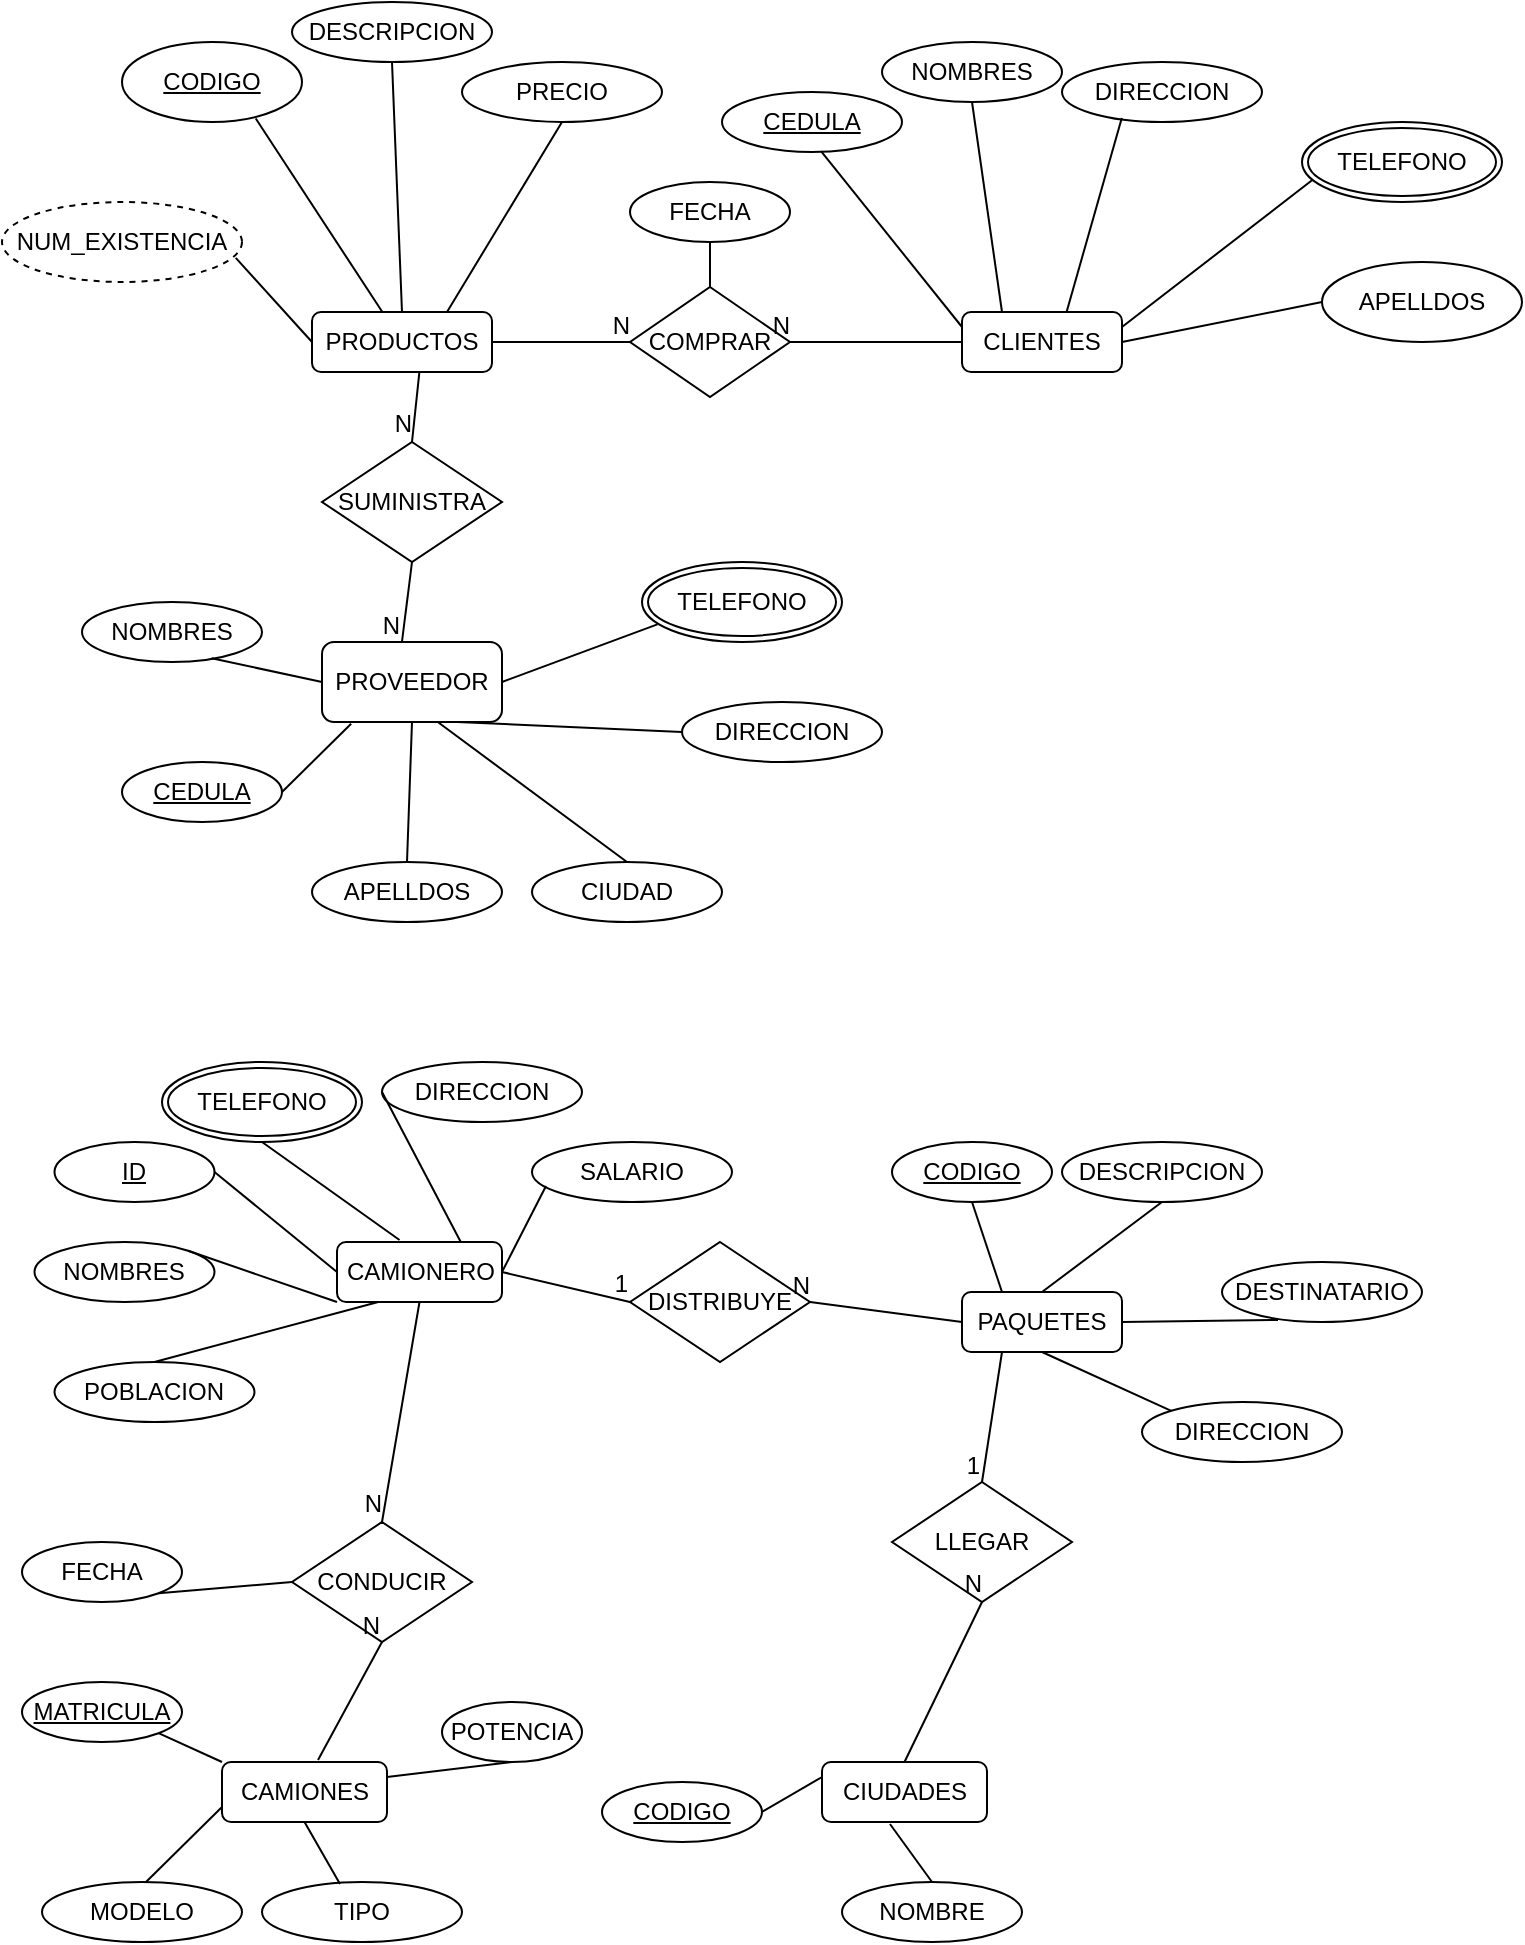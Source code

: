 <mxfile version="20.8.23" type="github">
  <diagram name="Página-1" id="rKSsnr4Ns5YOtNC94uGT">
    <mxGraphModel dx="993" dy="588" grid="1" gridSize="10" guides="1" tooltips="1" connect="1" arrows="1" fold="1" page="1" pageScale="1" pageWidth="827" pageHeight="1169" math="0" shadow="0">
      <root>
        <mxCell id="0" />
        <mxCell id="1" parent="0" />
        <mxCell id="ddoyZSRqwRdsarZSSn1j-1" value="PRODUCTOS" style="rounded=1;whiteSpace=wrap;html=1;" parent="1" vertex="1">
          <mxGeometry x="175" y="195" width="90" height="30" as="geometry" />
        </mxCell>
        <mxCell id="ddoyZSRqwRdsarZSSn1j-3" value="CODIGO" style="ellipse;whiteSpace=wrap;html=1;align=center;fontStyle=4;" parent="1" vertex="1">
          <mxGeometry x="80" y="60" width="90" height="40" as="geometry" />
        </mxCell>
        <mxCell id="ddoyZSRqwRdsarZSSn1j-6" value="DESCRIPCION" style="ellipse;whiteSpace=wrap;html=1;align=center;" parent="1" vertex="1">
          <mxGeometry x="165" y="40" width="100" height="30" as="geometry" />
        </mxCell>
        <mxCell id="ddoyZSRqwRdsarZSSn1j-7" value="PRECIO" style="ellipse;whiteSpace=wrap;html=1;align=center;" parent="1" vertex="1">
          <mxGeometry x="250" y="70" width="100" height="30" as="geometry" />
        </mxCell>
        <mxCell id="ddoyZSRqwRdsarZSSn1j-9" value="NUM_EXISTENCIA" style="ellipse;whiteSpace=wrap;html=1;align=center;dashed=1;" parent="1" vertex="1">
          <mxGeometry x="20" y="140" width="120" height="40" as="geometry" />
        </mxCell>
        <mxCell id="ddoyZSRqwRdsarZSSn1j-12" value="" style="endArrow=none;html=1;rounded=0;exitX=0.5;exitY=0;exitDx=0;exitDy=0;entryX=0.5;entryY=1;entryDx=0;entryDy=0;" parent="1" source="ddoyZSRqwRdsarZSSn1j-1" target="ddoyZSRqwRdsarZSSn1j-6" edge="1">
          <mxGeometry relative="1" as="geometry">
            <mxPoint x="290" y="110" as="sourcePoint" />
            <mxPoint x="450" y="110" as="targetPoint" />
          </mxGeometry>
        </mxCell>
        <mxCell id="ddoyZSRqwRdsarZSSn1j-16" value="" style="endArrow=none;html=1;rounded=0;entryX=0;entryY=0.5;entryDx=0;entryDy=0;exitX=0.974;exitY=0.698;exitDx=0;exitDy=0;exitPerimeter=0;" parent="1" source="ddoyZSRqwRdsarZSSn1j-9" target="ddoyZSRqwRdsarZSSn1j-1" edge="1">
          <mxGeometry relative="1" as="geometry">
            <mxPoint x="40" y="160" as="sourcePoint" />
            <mxPoint x="200" y="160" as="targetPoint" />
          </mxGeometry>
        </mxCell>
        <mxCell id="ddoyZSRqwRdsarZSSn1j-18" value="" style="endArrow=none;html=1;rounded=0;entryX=0.5;entryY=1;entryDx=0;entryDy=0;exitX=0.75;exitY=0;exitDx=0;exitDy=0;" parent="1" source="ddoyZSRqwRdsarZSSn1j-1" target="ddoyZSRqwRdsarZSSn1j-7" edge="1">
          <mxGeometry relative="1" as="geometry">
            <mxPoint x="280" y="130" as="sourcePoint" />
            <mxPoint x="440" y="130" as="targetPoint" />
          </mxGeometry>
        </mxCell>
        <mxCell id="ddoyZSRqwRdsarZSSn1j-19" value="CLIENTES" style="rounded=1;whiteSpace=wrap;html=1;" parent="1" vertex="1">
          <mxGeometry x="500" y="195" width="80" height="30" as="geometry" />
        </mxCell>
        <mxCell id="ddoyZSRqwRdsarZSSn1j-22" value="DIRECCION" style="ellipse;whiteSpace=wrap;html=1;align=center;" parent="1" vertex="1">
          <mxGeometry x="550" y="70" width="100" height="30" as="geometry" />
        </mxCell>
        <mxCell id="ddoyZSRqwRdsarZSSn1j-23" value="NOMBRES" style="ellipse;whiteSpace=wrap;html=1;align=center;" parent="1" vertex="1">
          <mxGeometry x="460" y="60" width="90" height="30" as="geometry" />
        </mxCell>
        <mxCell id="ddoyZSRqwRdsarZSSn1j-24" value="CEDULA" style="ellipse;whiteSpace=wrap;html=1;align=center;fontStyle=4;" parent="1" vertex="1">
          <mxGeometry x="380" y="85" width="90" height="30" as="geometry" />
        </mxCell>
        <mxCell id="ddoyZSRqwRdsarZSSn1j-25" value="APELLDOS" style="ellipse;whiteSpace=wrap;html=1;align=center;" parent="1" vertex="1">
          <mxGeometry x="680" y="170" width="100" height="40" as="geometry" />
        </mxCell>
        <mxCell id="ddoyZSRqwRdsarZSSn1j-27" value="" style="endArrow=none;html=1;rounded=0;entryX=0;entryY=0.25;entryDx=0;entryDy=0;exitX=0.55;exitY=0.987;exitDx=0;exitDy=0;exitPerimeter=0;" parent="1" source="ddoyZSRqwRdsarZSSn1j-24" target="ddoyZSRqwRdsarZSSn1j-19" edge="1">
          <mxGeometry relative="1" as="geometry">
            <mxPoint x="410" y="110" as="sourcePoint" />
            <mxPoint x="570" y="110" as="targetPoint" />
          </mxGeometry>
        </mxCell>
        <mxCell id="ddoyZSRqwRdsarZSSn1j-28" value="" style="endArrow=none;html=1;rounded=0;entryX=0.5;entryY=1;entryDx=0;entryDy=0;exitX=0.25;exitY=0;exitDx=0;exitDy=0;" parent="1" source="ddoyZSRqwRdsarZSSn1j-19" target="ddoyZSRqwRdsarZSSn1j-23" edge="1">
          <mxGeometry relative="1" as="geometry">
            <mxPoint x="428" y="119" as="sourcePoint" />
            <mxPoint x="460" y="145" as="targetPoint" />
          </mxGeometry>
        </mxCell>
        <mxCell id="ddoyZSRqwRdsarZSSn1j-29" value="" style="endArrow=none;html=1;rounded=0;entryX=0;entryY=0.5;entryDx=0;entryDy=0;exitX=1;exitY=0.5;exitDx=0;exitDy=0;" parent="1" source="ddoyZSRqwRdsarZSSn1j-19" target="ddoyZSRqwRdsarZSSn1j-25" edge="1">
          <mxGeometry relative="1" as="geometry">
            <mxPoint x="570" y="164" as="sourcePoint" />
            <mxPoint x="602" y="190" as="targetPoint" />
          </mxGeometry>
        </mxCell>
        <mxCell id="ddoyZSRqwRdsarZSSn1j-30" value="" style="endArrow=none;html=1;rounded=0;entryX=0.655;entryY=-0.014;entryDx=0;entryDy=0;exitX=0.299;exitY=0.935;exitDx=0;exitDy=0;exitPerimeter=0;entryPerimeter=0;" parent="1" source="ddoyZSRqwRdsarZSSn1j-22" target="ddoyZSRqwRdsarZSSn1j-19" edge="1">
          <mxGeometry relative="1" as="geometry">
            <mxPoint x="600" y="70" as="sourcePoint" />
            <mxPoint x="632" y="96" as="targetPoint" />
          </mxGeometry>
        </mxCell>
        <mxCell id="ddoyZSRqwRdsarZSSn1j-32" value="" style="endArrow=none;html=1;rounded=0;entryX=0.063;entryY=0.703;entryDx=0;entryDy=0;exitX=1;exitY=0.25;exitDx=0;exitDy=0;entryPerimeter=0;" parent="1" source="ddoyZSRqwRdsarZSSn1j-19" target="ddoyZSRqwRdsarZSSn1j-47" edge="1">
          <mxGeometry relative="1" as="geometry">
            <mxPoint x="570" y="130" as="sourcePoint" />
            <mxPoint x="685.0" y="130" as="targetPoint" />
          </mxGeometry>
        </mxCell>
        <mxCell id="ddoyZSRqwRdsarZSSn1j-33" value="COMPRAR" style="shape=rhombus;perimeter=rhombusPerimeter;whiteSpace=wrap;html=1;align=center;" parent="1" vertex="1">
          <mxGeometry x="334" y="182.5" width="80" height="55" as="geometry" />
        </mxCell>
        <mxCell id="ddoyZSRqwRdsarZSSn1j-34" value="" style="endArrow=none;html=1;rounded=0;exitX=0.743;exitY=0.957;exitDx=0;exitDy=0;exitPerimeter=0;" parent="1" source="ddoyZSRqwRdsarZSSn1j-3" target="ddoyZSRqwRdsarZSSn1j-1" edge="1">
          <mxGeometry relative="1" as="geometry">
            <mxPoint x="135" y="80" as="sourcePoint" />
            <mxPoint x="295" y="80" as="targetPoint" />
          </mxGeometry>
        </mxCell>
        <mxCell id="ddoyZSRqwRdsarZSSn1j-41" value="" style="endArrow=none;html=1;rounded=0;exitX=0;exitY=0.5;exitDx=0;exitDy=0;entryX=1;entryY=0.5;entryDx=0;entryDy=0;" parent="1" source="ddoyZSRqwRdsarZSSn1j-19" target="ddoyZSRqwRdsarZSSn1j-33" edge="1">
          <mxGeometry relative="1" as="geometry">
            <mxPoint x="350" y="220" as="sourcePoint" />
            <mxPoint x="510" y="220" as="targetPoint" />
          </mxGeometry>
        </mxCell>
        <mxCell id="ddoyZSRqwRdsarZSSn1j-42" value="N" style="resizable=0;html=1;align=right;verticalAlign=bottom;" parent="ddoyZSRqwRdsarZSSn1j-41" connectable="0" vertex="1">
          <mxGeometry x="1" relative="1" as="geometry" />
        </mxCell>
        <mxCell id="ddoyZSRqwRdsarZSSn1j-43" value="" style="endArrow=none;html=1;rounded=0;entryX=0;entryY=0.5;entryDx=0;entryDy=0;exitX=1;exitY=0.5;exitDx=0;exitDy=0;" parent="1" source="ddoyZSRqwRdsarZSSn1j-1" target="ddoyZSRqwRdsarZSSn1j-33" edge="1">
          <mxGeometry relative="1" as="geometry">
            <mxPoint x="270" y="180" as="sourcePoint" />
            <mxPoint x="400" y="184.66" as="targetPoint" />
          </mxGeometry>
        </mxCell>
        <mxCell id="ddoyZSRqwRdsarZSSn1j-44" value="N" style="resizable=0;html=1;align=right;verticalAlign=bottom;" parent="ddoyZSRqwRdsarZSSn1j-43" connectable="0" vertex="1">
          <mxGeometry x="1" relative="1" as="geometry" />
        </mxCell>
        <mxCell id="ddoyZSRqwRdsarZSSn1j-46" value="FECHA" style="ellipse;whiteSpace=wrap;html=1;align=center;" parent="1" vertex="1">
          <mxGeometry x="334" y="130" width="80" height="30" as="geometry" />
        </mxCell>
        <mxCell id="ddoyZSRqwRdsarZSSn1j-47" value="TELEFONO" style="ellipse;shape=doubleEllipse;margin=3;whiteSpace=wrap;html=1;align=center;" parent="1" vertex="1">
          <mxGeometry x="670" y="100" width="100" height="40" as="geometry" />
        </mxCell>
        <mxCell id="ddoyZSRqwRdsarZSSn1j-48" value="" style="endArrow=none;html=1;rounded=0;exitX=0.5;exitY=0;exitDx=0;exitDy=0;entryX=0.5;entryY=1;entryDx=0;entryDy=0;" parent="1" source="ddoyZSRqwRdsarZSSn1j-33" target="ddoyZSRqwRdsarZSSn1j-46" edge="1">
          <mxGeometry relative="1" as="geometry">
            <mxPoint x="373.66" y="310" as="sourcePoint" />
            <mxPoint x="374" y="169" as="targetPoint" />
          </mxGeometry>
        </mxCell>
        <mxCell id="ddoyZSRqwRdsarZSSn1j-49" value="PROVEEDOR" style="rounded=1;whiteSpace=wrap;html=1;" parent="1" vertex="1">
          <mxGeometry x="180" y="360" width="90" height="40" as="geometry" />
        </mxCell>
        <mxCell id="ddoyZSRqwRdsarZSSn1j-55" value="NOMBRES" style="ellipse;whiteSpace=wrap;html=1;align=center;" parent="1" vertex="1">
          <mxGeometry x="60" y="340" width="90" height="30" as="geometry" />
        </mxCell>
        <mxCell id="ddoyZSRqwRdsarZSSn1j-56" value="CEDULA" style="ellipse;whiteSpace=wrap;html=1;align=center;fontStyle=4;" parent="1" vertex="1">
          <mxGeometry x="80" y="420" width="80" height="30" as="geometry" />
        </mxCell>
        <mxCell id="ddoyZSRqwRdsarZSSn1j-57" value="APELLDOS" style="ellipse;whiteSpace=wrap;html=1;align=center;" parent="1" vertex="1">
          <mxGeometry x="175" y="470" width="95" height="30" as="geometry" />
        </mxCell>
        <mxCell id="ddoyZSRqwRdsarZSSn1j-58" value="DIRECCION" style="ellipse;whiteSpace=wrap;html=1;align=center;" parent="1" vertex="1">
          <mxGeometry x="360" y="390" width="100" height="30" as="geometry" />
        </mxCell>
        <mxCell id="ddoyZSRqwRdsarZSSn1j-59" value="TELEFONO" style="ellipse;shape=doubleEllipse;margin=3;whiteSpace=wrap;html=1;align=center;" parent="1" vertex="1">
          <mxGeometry x="340" y="320" width="100" height="40" as="geometry" />
        </mxCell>
        <mxCell id="ddoyZSRqwRdsarZSSn1j-60" value="CIUDAD" style="ellipse;whiteSpace=wrap;html=1;align=center;" parent="1" vertex="1">
          <mxGeometry x="285" y="470" width="95" height="30" as="geometry" />
        </mxCell>
        <mxCell id="ddoyZSRqwRdsarZSSn1j-72" value="" style="endArrow=none;html=1;rounded=0;exitX=1;exitY=0.5;exitDx=0;exitDy=0;entryX=0.162;entryY=1.022;entryDx=0;entryDy=0;entryPerimeter=0;" parent="1" source="ddoyZSRqwRdsarZSSn1j-56" target="ddoyZSRqwRdsarZSSn1j-49" edge="1">
          <mxGeometry relative="1" as="geometry">
            <mxPoint x="190" y="330" as="sourcePoint" />
            <mxPoint x="350" y="330" as="targetPoint" />
          </mxGeometry>
        </mxCell>
        <mxCell id="ddoyZSRqwRdsarZSSn1j-73" value="" style="endArrow=none;html=1;rounded=0;entryX=0;entryY=0.5;entryDx=0;entryDy=0;exitX=0.75;exitY=1;exitDx=0;exitDy=0;" parent="1" source="ddoyZSRqwRdsarZSSn1j-49" target="ddoyZSRqwRdsarZSSn1j-58" edge="1">
          <mxGeometry relative="1" as="geometry">
            <mxPoint x="334" y="354.66" as="sourcePoint" />
            <mxPoint x="494" y="354.66" as="targetPoint" />
          </mxGeometry>
        </mxCell>
        <mxCell id="ddoyZSRqwRdsarZSSn1j-79" value="" style="endArrow=none;html=1;rounded=0;exitX=0.72;exitY=0.937;exitDx=0;exitDy=0;entryX=0;entryY=0.5;entryDx=0;entryDy=0;exitPerimeter=0;" parent="1" source="ddoyZSRqwRdsarZSSn1j-55" target="ddoyZSRqwRdsarZSSn1j-49" edge="1">
          <mxGeometry relative="1" as="geometry">
            <mxPoint x="240" y="340" as="sourcePoint" />
            <mxPoint x="310" y="306" as="targetPoint" />
          </mxGeometry>
        </mxCell>
        <mxCell id="ddoyZSRqwRdsarZSSn1j-80" value="" style="endArrow=none;html=1;rounded=0;exitX=0.5;exitY=0;exitDx=0;exitDy=0;entryX=0.5;entryY=1;entryDx=0;entryDy=0;" parent="1" source="ddoyZSRqwRdsarZSSn1j-57" target="ddoyZSRqwRdsarZSSn1j-49" edge="1">
          <mxGeometry relative="1" as="geometry">
            <mxPoint x="296" y="400" as="sourcePoint" />
            <mxPoint x="366" y="366" as="targetPoint" />
          </mxGeometry>
        </mxCell>
        <mxCell id="ddoyZSRqwRdsarZSSn1j-81" value="" style="endArrow=none;html=1;rounded=0;exitX=0.5;exitY=0;exitDx=0;exitDy=0;entryX=0.645;entryY=1.004;entryDx=0;entryDy=0;entryPerimeter=0;" parent="1" source="ddoyZSRqwRdsarZSSn1j-60" target="ddoyZSRqwRdsarZSSn1j-49" edge="1">
          <mxGeometry relative="1" as="geometry">
            <mxPoint x="390" y="390" as="sourcePoint" />
            <mxPoint x="460" y="356" as="targetPoint" />
          </mxGeometry>
        </mxCell>
        <mxCell id="ddoyZSRqwRdsarZSSn1j-82" value="" style="endArrow=none;html=1;rounded=0;exitX=1;exitY=0.5;exitDx=0;exitDy=0;entryX=0.077;entryY=0.78;entryDx=0;entryDy=0;entryPerimeter=0;" parent="1" source="ddoyZSRqwRdsarZSSn1j-49" target="ddoyZSRqwRdsarZSSn1j-59" edge="1">
          <mxGeometry relative="1" as="geometry">
            <mxPoint x="400" y="314" as="sourcePoint" />
            <mxPoint x="450" y="310" as="targetPoint" />
          </mxGeometry>
        </mxCell>
        <mxCell id="ddoyZSRqwRdsarZSSn1j-83" value="SUMINISTRA" style="shape=rhombus;perimeter=rhombusPerimeter;whiteSpace=wrap;html=1;align=center;" parent="1" vertex="1">
          <mxGeometry x="180" y="260" width="90" height="60" as="geometry" />
        </mxCell>
        <mxCell id="ddoyZSRqwRdsarZSSn1j-84" value="" style="endArrow=none;html=1;rounded=0;entryX=0.5;entryY=0;entryDx=0;entryDy=0;exitX=0.597;exitY=0.989;exitDx=0;exitDy=0;exitPerimeter=0;" parent="1" source="ddoyZSRqwRdsarZSSn1j-1" target="ddoyZSRqwRdsarZSSn1j-83" edge="1">
          <mxGeometry relative="1" as="geometry">
            <mxPoint x="175" y="237.5" as="sourcePoint" />
            <mxPoint x="335" y="237.5" as="targetPoint" />
          </mxGeometry>
        </mxCell>
        <mxCell id="ddoyZSRqwRdsarZSSn1j-85" value="N" style="resizable=0;html=1;align=right;verticalAlign=bottom;" parent="ddoyZSRqwRdsarZSSn1j-84" connectable="0" vertex="1">
          <mxGeometry x="1" relative="1" as="geometry" />
        </mxCell>
        <mxCell id="ddoyZSRqwRdsarZSSn1j-88" value="" style="endArrow=none;html=1;rounded=0;exitX=0.5;exitY=1;exitDx=0;exitDy=0;entryX=0.444;entryY=0;entryDx=0;entryDy=0;entryPerimeter=0;" parent="1" source="ddoyZSRqwRdsarZSSn1j-83" target="ddoyZSRqwRdsarZSSn1j-49" edge="1">
          <mxGeometry relative="1" as="geometry">
            <mxPoint x="227" y="320" as="sourcePoint" />
            <mxPoint x="223" y="355" as="targetPoint" />
          </mxGeometry>
        </mxCell>
        <mxCell id="ddoyZSRqwRdsarZSSn1j-89" value="N" style="resizable=0;html=1;align=right;verticalAlign=bottom;" parent="ddoyZSRqwRdsarZSSn1j-88" connectable="0" vertex="1">
          <mxGeometry x="1" relative="1" as="geometry" />
        </mxCell>
        <mxCell id="ddoyZSRqwRdsarZSSn1j-90" value="CAMIONERO" style="rounded=1;whiteSpace=wrap;html=1;" parent="1" vertex="1">
          <mxGeometry x="187.5" y="660" width="82.5" height="30" as="geometry" />
        </mxCell>
        <mxCell id="ddoyZSRqwRdsarZSSn1j-91" value="NOMBRES" style="ellipse;whiteSpace=wrap;html=1;align=center;" parent="1" vertex="1">
          <mxGeometry x="36.25" y="660" width="90" height="30" as="geometry" />
        </mxCell>
        <mxCell id="ddoyZSRqwRdsarZSSn1j-92" value="TELEFONO" style="ellipse;shape=doubleEllipse;margin=3;whiteSpace=wrap;html=1;align=center;" parent="1" vertex="1">
          <mxGeometry x="100" y="570" width="100" height="40" as="geometry" />
        </mxCell>
        <mxCell id="ddoyZSRqwRdsarZSSn1j-93" value="DIRECCION" style="ellipse;whiteSpace=wrap;html=1;align=center;" parent="1" vertex="1">
          <mxGeometry x="210" y="570" width="100" height="30" as="geometry" />
        </mxCell>
        <mxCell id="ddoyZSRqwRdsarZSSn1j-94" value="SALARIO" style="ellipse;whiteSpace=wrap;html=1;align=center;" parent="1" vertex="1">
          <mxGeometry x="285" y="610" width="100" height="30" as="geometry" />
        </mxCell>
        <mxCell id="ddoyZSRqwRdsarZSSn1j-95" value="POBLACION" style="ellipse;whiteSpace=wrap;html=1;align=center;" parent="1" vertex="1">
          <mxGeometry x="46.25" y="720" width="100" height="30" as="geometry" />
        </mxCell>
        <mxCell id="ddoyZSRqwRdsarZSSn1j-96" value="PAQUETES" style="rounded=1;whiteSpace=wrap;html=1;" parent="1" vertex="1">
          <mxGeometry x="500" y="685" width="80" height="30" as="geometry" />
        </mxCell>
        <mxCell id="ddoyZSRqwRdsarZSSn1j-97" value="ID" style="ellipse;whiteSpace=wrap;html=1;align=center;fontStyle=4;" parent="1" vertex="1">
          <mxGeometry x="46.25" y="610" width="80" height="30" as="geometry" />
        </mxCell>
        <mxCell id="ddoyZSRqwRdsarZSSn1j-99" value="CODIGO" style="ellipse;whiteSpace=wrap;html=1;align=center;fontStyle=4;" parent="1" vertex="1">
          <mxGeometry x="465" y="610" width="80" height="30" as="geometry" />
        </mxCell>
        <mxCell id="ddoyZSRqwRdsarZSSn1j-100" value="DESCRIPCION" style="ellipse;whiteSpace=wrap;html=1;align=center;" parent="1" vertex="1">
          <mxGeometry x="550" y="610" width="100" height="30" as="geometry" />
        </mxCell>
        <mxCell id="ddoyZSRqwRdsarZSSn1j-101" value="DESTINATARIO" style="ellipse;whiteSpace=wrap;html=1;align=center;" parent="1" vertex="1">
          <mxGeometry x="630" y="670" width="100" height="30" as="geometry" />
        </mxCell>
        <mxCell id="ddoyZSRqwRdsarZSSn1j-102" value="DIRECCION" style="ellipse;whiteSpace=wrap;html=1;align=center;" parent="1" vertex="1">
          <mxGeometry x="590" y="740" width="100" height="30" as="geometry" />
        </mxCell>
        <mxCell id="ddoyZSRqwRdsarZSSn1j-103" value="" style="endArrow=none;html=1;rounded=0;exitX=0.379;exitY=-0.033;exitDx=0;exitDy=0;exitPerimeter=0;entryX=0.5;entryY=1;entryDx=0;entryDy=0;" parent="1" source="ddoyZSRqwRdsarZSSn1j-90" target="ddoyZSRqwRdsarZSSn1j-92" edge="1">
          <mxGeometry relative="1" as="geometry">
            <mxPoint x="199" y="700" as="sourcePoint" />
            <mxPoint x="200" y="630" as="targetPoint" />
          </mxGeometry>
        </mxCell>
        <mxCell id="ddoyZSRqwRdsarZSSn1j-105" value="" style="endArrow=none;html=1;rounded=0;entryX=0.25;entryY=1;entryDx=0;entryDy=0;exitX=0.5;exitY=0;exitDx=0;exitDy=0;" parent="1" source="ddoyZSRqwRdsarZSSn1j-95" target="ddoyZSRqwRdsarZSSn1j-90" edge="1">
          <mxGeometry relative="1" as="geometry">
            <mxPoint x="190" y="760" as="sourcePoint" />
            <mxPoint x="192" y="690" as="targetPoint" />
          </mxGeometry>
        </mxCell>
        <mxCell id="ddoyZSRqwRdsarZSSn1j-106" value="" style="endArrow=none;html=1;rounded=0;exitX=0.07;exitY=0.733;exitDx=0;exitDy=0;entryX=1;entryY=0.5;entryDx=0;entryDy=0;exitPerimeter=0;" parent="1" source="ddoyZSRqwRdsarZSSn1j-94" target="ddoyZSRqwRdsarZSSn1j-90" edge="1">
          <mxGeometry relative="1" as="geometry">
            <mxPoint x="254.25" y="760" as="sourcePoint" />
            <mxPoint x="256.25" y="690" as="targetPoint" />
          </mxGeometry>
        </mxCell>
        <mxCell id="ddoyZSRqwRdsarZSSn1j-107" value="" style="endArrow=none;html=1;rounded=0;exitX=0;exitY=0.5;exitDx=0;exitDy=0;entryX=0.75;entryY=0;entryDx=0;entryDy=0;" parent="1" source="ddoyZSRqwRdsarZSSn1j-93" target="ddoyZSRqwRdsarZSSn1j-90" edge="1">
          <mxGeometry relative="1" as="geometry">
            <mxPoint x="299" y="655" as="sourcePoint" />
            <mxPoint x="301" y="585" as="targetPoint" />
          </mxGeometry>
        </mxCell>
        <mxCell id="ddoyZSRqwRdsarZSSn1j-108" value="" style="endArrow=none;html=1;rounded=0;exitX=0;exitY=0.5;exitDx=0;exitDy=0;entryX=1;entryY=0.5;entryDx=0;entryDy=0;" parent="1" source="ddoyZSRqwRdsarZSSn1j-90" target="ddoyZSRqwRdsarZSSn1j-97" edge="1">
          <mxGeometry relative="1" as="geometry">
            <mxPoint x="150" y="690" as="sourcePoint" />
            <mxPoint x="152" y="620" as="targetPoint" />
          </mxGeometry>
        </mxCell>
        <mxCell id="ddoyZSRqwRdsarZSSn1j-109" value="" style="endArrow=none;html=1;rounded=0;exitX=1;exitY=0;exitDx=0;exitDy=0;entryX=0;entryY=1;entryDx=0;entryDy=0;" parent="1" source="ddoyZSRqwRdsarZSSn1j-91" target="ddoyZSRqwRdsarZSSn1j-90" edge="1">
          <mxGeometry relative="1" as="geometry">
            <mxPoint x="150" y="700" as="sourcePoint" />
            <mxPoint x="152" y="630" as="targetPoint" />
          </mxGeometry>
        </mxCell>
        <mxCell id="ddoyZSRqwRdsarZSSn1j-110" value="" style="endArrow=none;html=1;rounded=0;exitX=0.5;exitY=1;exitDx=0;exitDy=0;entryX=0;entryY=0;entryDx=0;entryDy=0;" parent="1" source="ddoyZSRqwRdsarZSSn1j-96" target="ddoyZSRqwRdsarZSSn1j-102" edge="1">
          <mxGeometry relative="1" as="geometry">
            <mxPoint x="568" y="710" as="sourcePoint" />
            <mxPoint x="520" y="745" as="targetPoint" />
          </mxGeometry>
        </mxCell>
        <mxCell id="ddoyZSRqwRdsarZSSn1j-111" value="" style="endArrow=none;html=1;rounded=0;exitX=0.5;exitY=1;exitDx=0;exitDy=0;entryX=0.5;entryY=0;entryDx=0;entryDy=0;" parent="1" source="ddoyZSRqwRdsarZSSn1j-100" target="ddoyZSRqwRdsarZSSn1j-96" edge="1">
          <mxGeometry relative="1" as="geometry">
            <mxPoint x="598" y="647.5" as="sourcePoint" />
            <mxPoint x="550" y="682.5" as="targetPoint" />
          </mxGeometry>
        </mxCell>
        <mxCell id="ddoyZSRqwRdsarZSSn1j-112" value="" style="endArrow=none;html=1;rounded=0;entryX=1;entryY=0.5;entryDx=0;entryDy=0;exitX=0.28;exitY=0.967;exitDx=0;exitDy=0;exitPerimeter=0;" parent="1" source="ddoyZSRqwRdsarZSSn1j-101" target="ddoyZSRqwRdsarZSSn1j-96" edge="1">
          <mxGeometry relative="1" as="geometry">
            <mxPoint x="648" y="675" as="sourcePoint" />
            <mxPoint x="500" y="735" as="targetPoint" />
          </mxGeometry>
        </mxCell>
        <mxCell id="ddoyZSRqwRdsarZSSn1j-113" value="" style="endArrow=none;html=1;rounded=0;exitX=0.5;exitY=1;exitDx=0;exitDy=0;entryX=0.25;entryY=0;entryDx=0;entryDy=0;" parent="1" source="ddoyZSRqwRdsarZSSn1j-99" target="ddoyZSRqwRdsarZSSn1j-96" edge="1">
          <mxGeometry relative="1" as="geometry">
            <mxPoint x="350" y="652.5" as="sourcePoint" />
            <mxPoint x="530" y="697.5" as="targetPoint" />
          </mxGeometry>
        </mxCell>
        <mxCell id="ddoyZSRqwRdsarZSSn1j-114" value="DISTRIBUYE" style="shape=rhombus;perimeter=rhombusPerimeter;whiteSpace=wrap;html=1;align=center;" parent="1" vertex="1">
          <mxGeometry x="334" y="660" width="90" height="60" as="geometry" />
        </mxCell>
        <mxCell id="ddoyZSRqwRdsarZSSn1j-115" value="" style="endArrow=none;html=1;rounded=0;exitX=0;exitY=0.5;exitDx=0;exitDy=0;entryX=1;entryY=0.5;entryDx=0;entryDy=0;" parent="1" source="ddoyZSRqwRdsarZSSn1j-96" target="ddoyZSRqwRdsarZSSn1j-114" edge="1">
          <mxGeometry relative="1" as="geometry">
            <mxPoint x="500" y="700" as="sourcePoint" />
            <mxPoint x="420" y="760" as="targetPoint" />
            <Array as="points" />
          </mxGeometry>
        </mxCell>
        <mxCell id="ddoyZSRqwRdsarZSSn1j-116" value="N" style="resizable=0;html=1;align=right;verticalAlign=bottom;" parent="ddoyZSRqwRdsarZSSn1j-115" connectable="0" vertex="1">
          <mxGeometry x="1" relative="1" as="geometry" />
        </mxCell>
        <mxCell id="ddoyZSRqwRdsarZSSn1j-117" value="" style="endArrow=none;html=1;rounded=0;exitX=1;exitY=0.5;exitDx=0;exitDy=0;entryX=0;entryY=0.5;entryDx=0;entryDy=0;" parent="1" source="ddoyZSRqwRdsarZSSn1j-90" target="ddoyZSRqwRdsarZSSn1j-114" edge="1">
          <mxGeometry relative="1" as="geometry">
            <mxPoint x="350" y="690" as="sourcePoint" />
            <mxPoint x="320" y="740" as="targetPoint" />
          </mxGeometry>
        </mxCell>
        <mxCell id="ddoyZSRqwRdsarZSSn1j-118" value="1" style="resizable=0;html=1;align=right;verticalAlign=bottom;" parent="ddoyZSRqwRdsarZSSn1j-117" connectable="0" vertex="1">
          <mxGeometry x="1" relative="1" as="geometry" />
        </mxCell>
        <mxCell id="ddoyZSRqwRdsarZSSn1j-120" value="CIUDADES" style="rounded=1;whiteSpace=wrap;html=1;" parent="1" vertex="1">
          <mxGeometry x="430" y="920" width="82.5" height="30" as="geometry" />
        </mxCell>
        <mxCell id="ddoyZSRqwRdsarZSSn1j-121" value="CODIGO" style="ellipse;whiteSpace=wrap;html=1;align=center;fontStyle=4;" parent="1" vertex="1">
          <mxGeometry x="320" y="930" width="80" height="30" as="geometry" />
        </mxCell>
        <mxCell id="ddoyZSRqwRdsarZSSn1j-122" value="NOMBRE" style="ellipse;whiteSpace=wrap;html=1;align=center;" parent="1" vertex="1">
          <mxGeometry x="440" y="980" width="90" height="30" as="geometry" />
        </mxCell>
        <mxCell id="ddoyZSRqwRdsarZSSn1j-123" value="" style="endArrow=none;html=1;rounded=0;entryX=0;entryY=0.25;entryDx=0;entryDy=0;exitX=1;exitY=0.5;exitDx=0;exitDy=0;" parent="1" source="ddoyZSRqwRdsarZSSn1j-121" target="ddoyZSRqwRdsarZSSn1j-120" edge="1">
          <mxGeometry relative="1" as="geometry">
            <mxPoint x="390" y="890" as="sourcePoint" />
            <mxPoint x="470" y="900" as="targetPoint" />
          </mxGeometry>
        </mxCell>
        <mxCell id="ddoyZSRqwRdsarZSSn1j-124" value="" style="endArrow=none;html=1;rounded=0;entryX=0.5;entryY=0;entryDx=0;entryDy=0;exitX=0.412;exitY=1.033;exitDx=0;exitDy=0;exitPerimeter=0;" parent="1" source="ddoyZSRqwRdsarZSSn1j-120" target="ddoyZSRqwRdsarZSSn1j-122" edge="1">
          <mxGeometry relative="1" as="geometry">
            <mxPoint x="500" y="890" as="sourcePoint" />
            <mxPoint x="539" y="960" as="targetPoint" />
          </mxGeometry>
        </mxCell>
        <mxCell id="ddoyZSRqwRdsarZSSn1j-126" value="LLEGAR" style="shape=rhombus;perimeter=rhombusPerimeter;whiteSpace=wrap;html=1;align=center;" parent="1" vertex="1">
          <mxGeometry x="465" y="780" width="90" height="60" as="geometry" />
        </mxCell>
        <mxCell id="ddoyZSRqwRdsarZSSn1j-127" value="" style="endArrow=none;html=1;rounded=0;exitX=0.25;exitY=1;exitDx=0;exitDy=0;entryX=0.5;entryY=0;entryDx=0;entryDy=0;" parent="1" source="ddoyZSRqwRdsarZSSn1j-96" target="ddoyZSRqwRdsarZSSn1j-126" edge="1">
          <mxGeometry relative="1" as="geometry">
            <mxPoint x="455" y="780" as="sourcePoint" />
            <mxPoint x="515" y="780" as="targetPoint" />
          </mxGeometry>
        </mxCell>
        <mxCell id="ddoyZSRqwRdsarZSSn1j-128" value="1" style="resizable=0;html=1;align=right;verticalAlign=bottom;" parent="ddoyZSRqwRdsarZSSn1j-127" connectable="0" vertex="1">
          <mxGeometry x="1" relative="1" as="geometry" />
        </mxCell>
        <mxCell id="ddoyZSRqwRdsarZSSn1j-129" value="" style="endArrow=none;html=1;rounded=0;exitX=0.5;exitY=0;exitDx=0;exitDy=0;entryX=0.5;entryY=1;entryDx=0;entryDy=0;" parent="1" source="ddoyZSRqwRdsarZSSn1j-120" target="ddoyZSRqwRdsarZSSn1j-126" edge="1">
          <mxGeometry relative="1" as="geometry">
            <mxPoint x="450" y="883" as="sourcePoint" />
            <mxPoint x="410" y="800" as="targetPoint" />
            <Array as="points" />
          </mxGeometry>
        </mxCell>
        <mxCell id="ddoyZSRqwRdsarZSSn1j-130" value="N" style="resizable=0;html=1;align=right;verticalAlign=bottom;" parent="ddoyZSRqwRdsarZSSn1j-129" connectable="0" vertex="1">
          <mxGeometry x="1" relative="1" as="geometry" />
        </mxCell>
        <mxCell id="ddoyZSRqwRdsarZSSn1j-131" value="CAMIONES" style="rounded=1;whiteSpace=wrap;html=1;" parent="1" vertex="1">
          <mxGeometry x="130" y="920" width="82.5" height="30" as="geometry" />
        </mxCell>
        <mxCell id="ddoyZSRqwRdsarZSSn1j-132" value="MATRICULA" style="ellipse;whiteSpace=wrap;html=1;align=center;fontStyle=4;" parent="1" vertex="1">
          <mxGeometry x="30" y="880" width="80" height="30" as="geometry" />
        </mxCell>
        <mxCell id="ddoyZSRqwRdsarZSSn1j-133" value="MODELO" style="ellipse;whiteSpace=wrap;html=1;align=center;" parent="1" vertex="1">
          <mxGeometry x="40" y="980" width="100" height="30" as="geometry" />
        </mxCell>
        <mxCell id="ddoyZSRqwRdsarZSSn1j-134" value="TIPO" style="ellipse;whiteSpace=wrap;html=1;align=center;" parent="1" vertex="1">
          <mxGeometry x="150" y="980" width="100" height="30" as="geometry" />
        </mxCell>
        <mxCell id="ddoyZSRqwRdsarZSSn1j-135" value="POTENCIA" style="ellipse;whiteSpace=wrap;html=1;align=center;" parent="1" vertex="1">
          <mxGeometry x="240" y="890" width="70" height="30" as="geometry" />
        </mxCell>
        <mxCell id="ddoyZSRqwRdsarZSSn1j-136" value="" style="endArrow=none;html=1;rounded=0;entryX=0.5;entryY=1;entryDx=0;entryDy=0;exitX=0.39;exitY=0.033;exitDx=0;exitDy=0;exitPerimeter=0;" parent="1" source="ddoyZSRqwRdsarZSSn1j-134" target="ddoyZSRqwRdsarZSSn1j-131" edge="1">
          <mxGeometry relative="1" as="geometry">
            <mxPoint x="172" y="990" as="sourcePoint" />
            <mxPoint x="200" y="940" as="targetPoint" />
          </mxGeometry>
        </mxCell>
        <mxCell id="ddoyZSRqwRdsarZSSn1j-137" value="" style="endArrow=none;html=1;rounded=0;entryX=0;entryY=0.75;entryDx=0;entryDy=0;exitX=0.5;exitY=0;exitDx=0;exitDy=0;" parent="1" target="ddoyZSRqwRdsarZSSn1j-131" edge="1">
          <mxGeometry relative="1" as="geometry">
            <mxPoint x="92" y="980" as="sourcePoint" />
            <mxPoint x="120" y="930" as="targetPoint" />
          </mxGeometry>
        </mxCell>
        <mxCell id="ddoyZSRqwRdsarZSSn1j-138" value="" style="endArrow=none;html=1;rounded=0;exitX=1;exitY=1;exitDx=0;exitDy=0;entryX=0;entryY=0;entryDx=0;entryDy=0;" parent="1" source="ddoyZSRqwRdsarZSSn1j-132" target="ddoyZSRqwRdsarZSSn1j-131" edge="1">
          <mxGeometry relative="1" as="geometry">
            <mxPoint x="100" y="910" as="sourcePoint" />
            <mxPoint x="140" y="910" as="targetPoint" />
          </mxGeometry>
        </mxCell>
        <mxCell id="ddoyZSRqwRdsarZSSn1j-139" value="" style="endArrow=none;html=1;rounded=0;entryX=1;entryY=0.25;entryDx=0;entryDy=0;exitX=0.5;exitY=1;exitDx=0;exitDy=0;" parent="1" source="ddoyZSRqwRdsarZSSn1j-135" target="ddoyZSRqwRdsarZSSn1j-131" edge="1">
          <mxGeometry relative="1" as="geometry">
            <mxPoint x="230" y="940" as="sourcePoint" />
            <mxPoint x="258" y="850" as="targetPoint" />
          </mxGeometry>
        </mxCell>
        <mxCell id="ddoyZSRqwRdsarZSSn1j-140" value="CONDUCIR" style="shape=rhombus;perimeter=rhombusPerimeter;whiteSpace=wrap;html=1;align=center;" parent="1" vertex="1">
          <mxGeometry x="165" y="800" width="90" height="60" as="geometry" />
        </mxCell>
        <mxCell id="ddoyZSRqwRdsarZSSn1j-141" value="" style="endArrow=none;html=1;rounded=0;entryX=0.5;entryY=0;entryDx=0;entryDy=0;exitX=0.5;exitY=1;exitDx=0;exitDy=0;" parent="1" source="ddoyZSRqwRdsarZSSn1j-90" target="ddoyZSRqwRdsarZSSn1j-140" edge="1">
          <mxGeometry relative="1" as="geometry">
            <mxPoint x="228" y="680" as="sourcePoint" />
            <mxPoint x="202" y="772" as="targetPoint" />
            <Array as="points" />
          </mxGeometry>
        </mxCell>
        <mxCell id="ddoyZSRqwRdsarZSSn1j-142" value="N" style="resizable=0;html=1;align=right;verticalAlign=bottom;" parent="ddoyZSRqwRdsarZSSn1j-141" connectable="0" vertex="1">
          <mxGeometry x="1" relative="1" as="geometry" />
        </mxCell>
        <mxCell id="ddoyZSRqwRdsarZSSn1j-143" value="FECHA" style="ellipse;whiteSpace=wrap;html=1;align=center;" parent="1" vertex="1">
          <mxGeometry x="30" y="810" width="80" height="30" as="geometry" />
        </mxCell>
        <mxCell id="ddoyZSRqwRdsarZSSn1j-144" value="" style="endArrow=none;html=1;rounded=0;exitX=0;exitY=0.5;exitDx=0;exitDy=0;entryX=1;entryY=1;entryDx=0;entryDy=0;" parent="1" source="ddoyZSRqwRdsarZSSn1j-140" target="ddoyZSRqwRdsarZSSn1j-143" edge="1">
          <mxGeometry relative="1" as="geometry">
            <mxPoint x="205" y="890" as="sourcePoint" />
            <mxPoint x="110" y="820" as="targetPoint" />
          </mxGeometry>
        </mxCell>
        <mxCell id="ddoyZSRqwRdsarZSSn1j-145" value="" style="endArrow=none;html=1;rounded=0;entryX=0.5;entryY=1;entryDx=0;entryDy=0;exitX=0.582;exitY=-0.033;exitDx=0;exitDy=0;exitPerimeter=0;" parent="1" source="ddoyZSRqwRdsarZSSn1j-131" target="ddoyZSRqwRdsarZSSn1j-140" edge="1">
          <mxGeometry relative="1" as="geometry">
            <mxPoint x="239" y="700" as="sourcePoint" />
            <mxPoint x="201" y="820" as="targetPoint" />
            <Array as="points" />
          </mxGeometry>
        </mxCell>
        <mxCell id="ddoyZSRqwRdsarZSSn1j-146" value="N" style="resizable=0;html=1;align=right;verticalAlign=bottom;" parent="ddoyZSRqwRdsarZSSn1j-145" connectable="0" vertex="1">
          <mxGeometry x="1" relative="1" as="geometry" />
        </mxCell>
      </root>
    </mxGraphModel>
  </diagram>
</mxfile>
